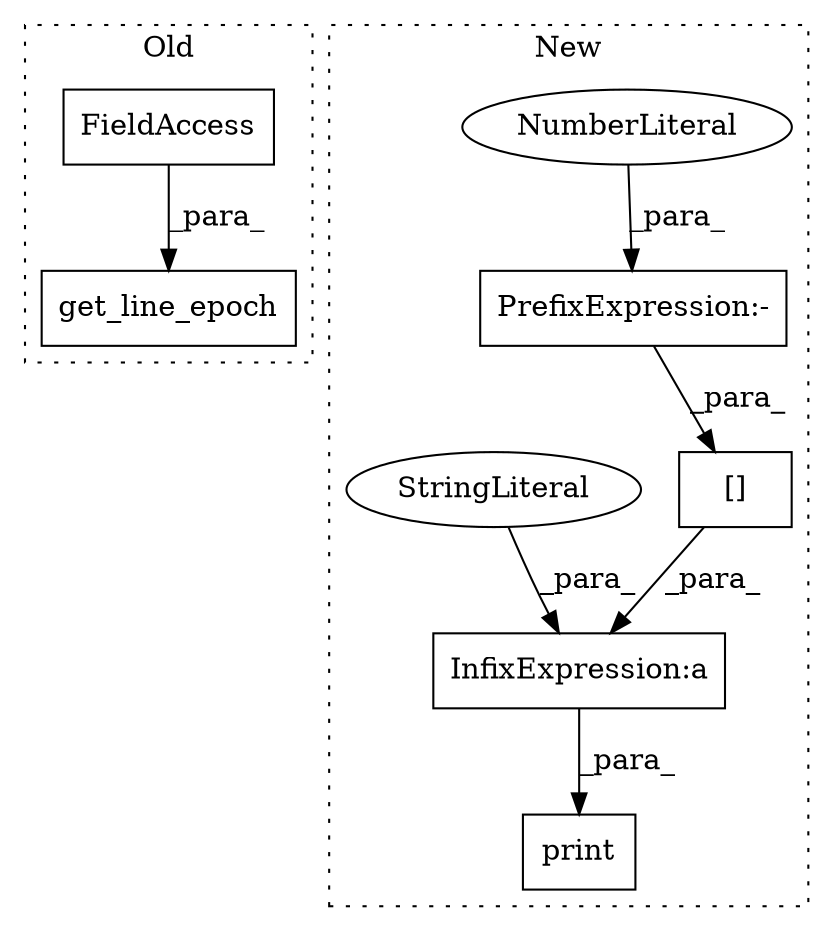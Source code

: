 digraph G {
subgraph cluster0 {
1 [label="get_line_epoch" a="32" s="15630,15649" l="15,1" shape="box"];
5 [label="FieldAccess" a="22" s="15645" l="4" shape="box"];
label = "Old";
style="dotted";
}
subgraph cluster1 {
2 [label="print" a="32" s="26709,26772" l="6,1" shape="box"];
3 [label="InfixExpression:a" a="27" s="26748" l="3" shape="box"];
4 [label="[]" a="2" s="26751,26771" l="18,1" shape="box"];
6 [label="PrefixExpression:-" a="38" s="26769" l="1" shape="box"];
7 [label="NumberLiteral" a="34" s="26770" l="1" shape="ellipse"];
8 [label="StringLiteral" a="45" s="26715" l="33" shape="ellipse"];
label = "New";
style="dotted";
}
3 -> 2 [label="_para_"];
4 -> 3 [label="_para_"];
5 -> 1 [label="_para_"];
6 -> 4 [label="_para_"];
7 -> 6 [label="_para_"];
8 -> 3 [label="_para_"];
}